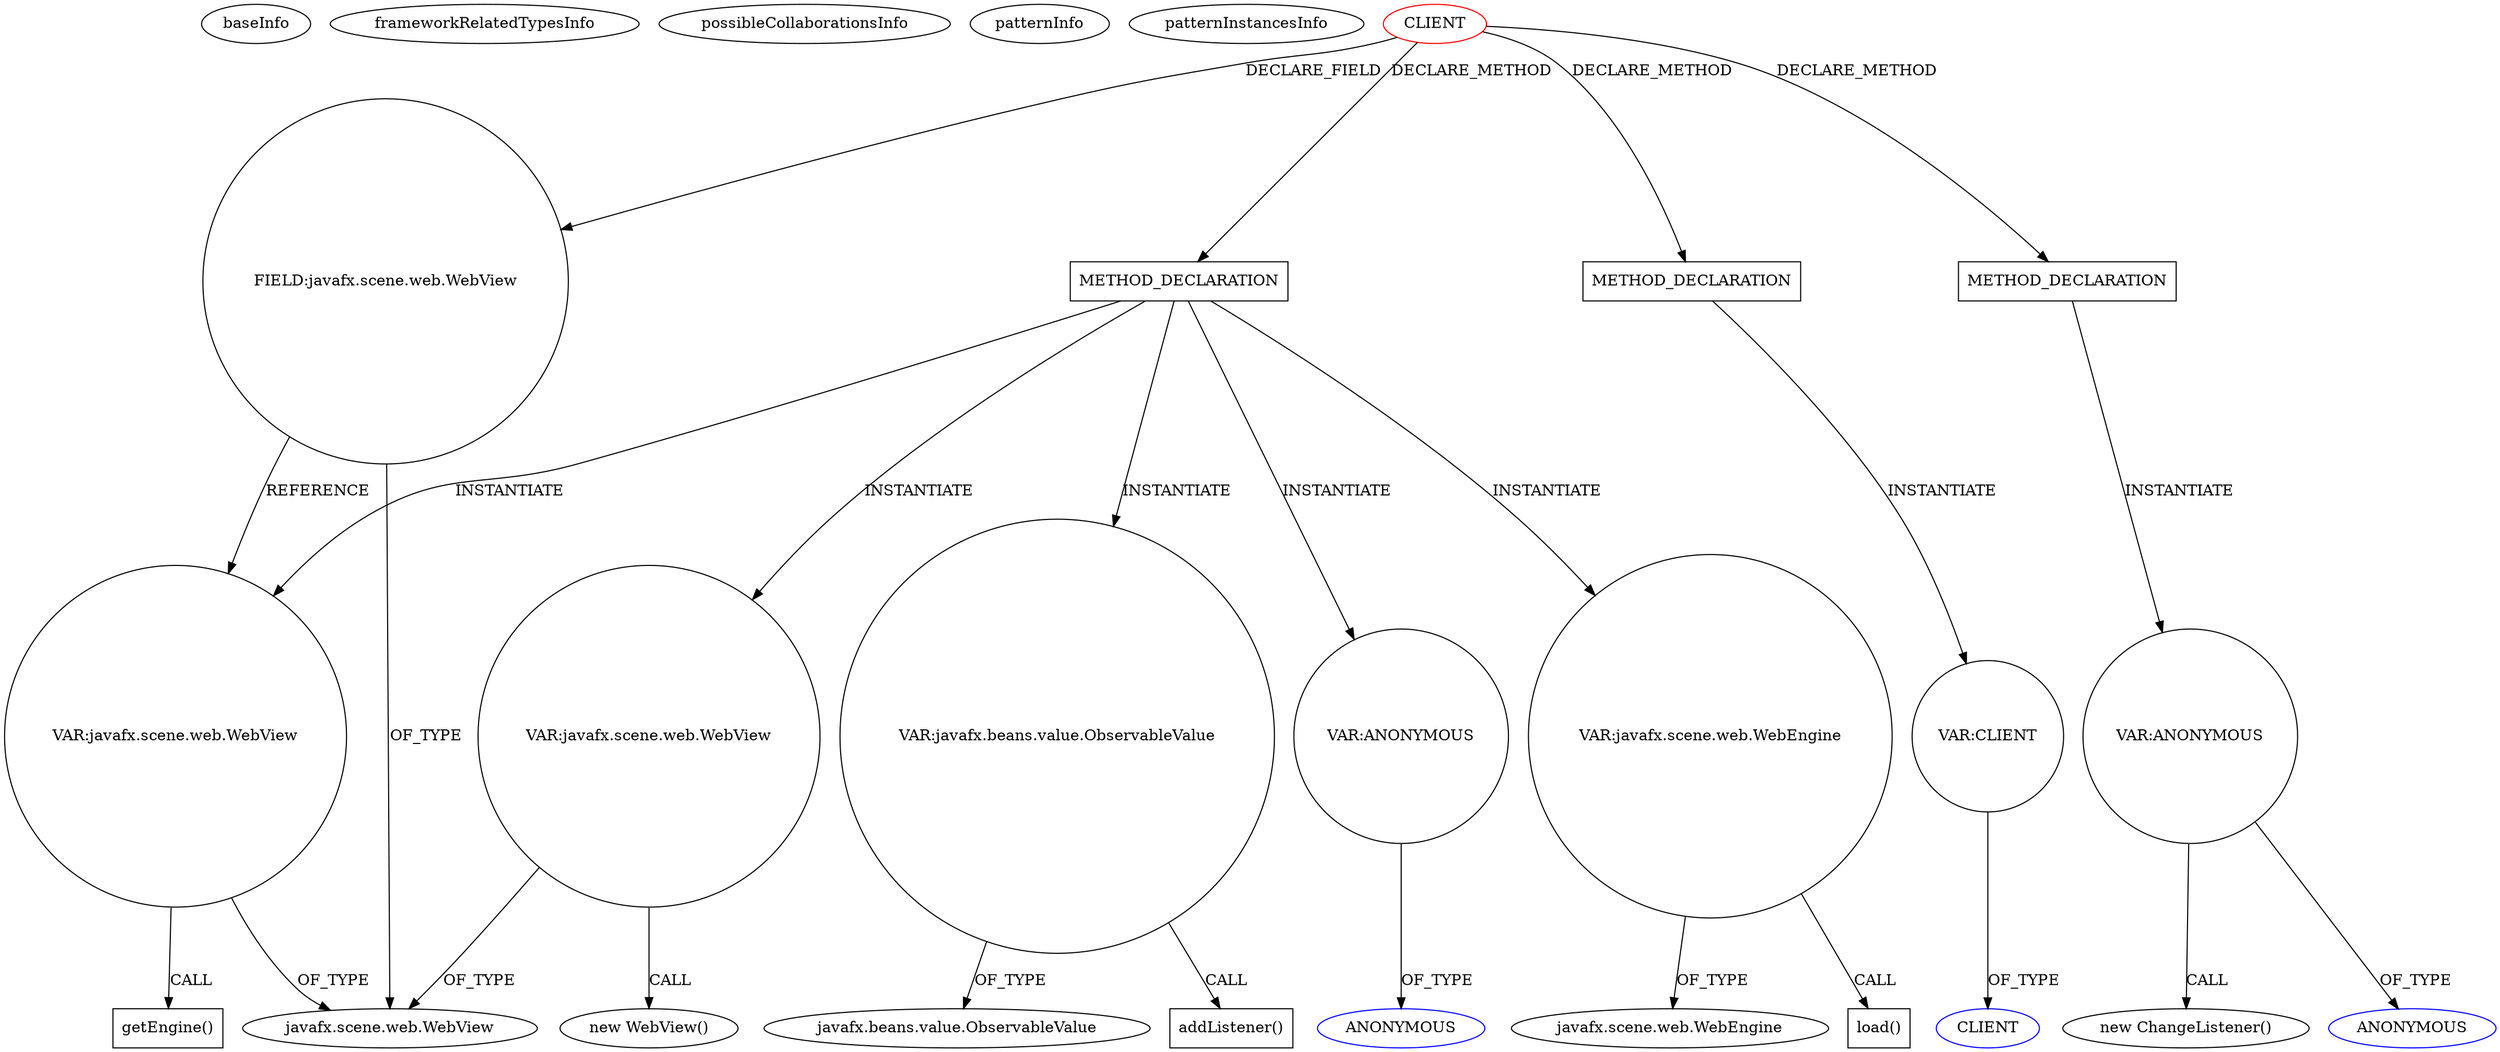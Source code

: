 digraph {
baseInfo[graphId=2090,category="pattern",isAnonymous=false,possibleRelation=false]
frameworkRelatedTypesInfo[]
possibleCollaborationsInfo[]
patternInfo[frequency=2.0,patternRootClient=0]
patternInstancesInfo[0="joelburget-miftiwac~/joelburget-miftiwac/miftiwac-master/src/MIFTIWAC.java~MIFTIWAC~3348",1="stepanovdg-VisualJadeMotionModel~/stepanovdg-VisualJadeMotionModel/VisualJadeMotionModel-master/src/by/bsu/kurs/stepanov/visualisation/GoogleMap.java~GoogleMap~4273"]
7[label="javafx.scene.web.WebView",vertexType="FRAMEWORK_CLASS_TYPE",isFrameworkType=false]
10[label="VAR:javafx.scene.web.WebView",vertexType="VARIABLE_EXPRESION",isFrameworkType=false,shape=circle]
12[label="VAR:javafx.scene.web.WebView",vertexType="VARIABLE_EXPRESION",isFrameworkType=false,shape=circle]
6[label="FIELD:javafx.scene.web.WebView",vertexType="FIELD_DECLARATION",isFrameworkType=false,shape=circle]
0[label="CLIENT",vertexType="ROOT_CLIENT_CLASS_DECLARATION",isFrameworkType=false,color=red]
9[label="new WebView()",vertexType="CONSTRUCTOR_CALL",isFrameworkType=false]
13[label="getEngine()",vertexType="INSIDE_CALL",isFrameworkType=false,shape=box]
8[label="METHOD_DECLARATION",vertexType="CLIENT_METHOD_DECLARATION",isFrameworkType=false,shape=box]
27[label="VAR:ANONYMOUS",vertexType="VARIABLE_EXPRESION",isFrameworkType=false,shape=circle]
28[label="ANONYMOUS",vertexType="REFERENCE_ANONYMOUS_DECLARATION",isFrameworkType=false,color=blue]
15[label="VAR:javafx.scene.web.WebEngine",vertexType="VARIABLE_EXPRESION",isFrameworkType=false,shape=circle]
16[label="load()",vertexType="INSIDE_CALL",isFrameworkType=false,shape=box]
5[label="javafx.scene.web.WebEngine",vertexType="FRAMEWORK_CLASS_TYPE",isFrameworkType=false]
63[label="METHOD_DECLARATION",vertexType="CLIENT_METHOD_DECLARATION",isFrameworkType=false,shape=box]
65[label="VAR:CLIENT",vertexType="VARIABLE_EXPRESION",isFrameworkType=false,shape=circle]
66[label="CLIENT",vertexType="REFERENCE_CLIENT_CLASS_DECLARATION",isFrameworkType=false,color=blue]
30[label="METHOD_DECLARATION",vertexType="CLIENT_METHOD_DECLARATION",isFrameworkType=false,shape=box]
41[label="VAR:ANONYMOUS",vertexType="VARIABLE_EXPRESION",isFrameworkType=false,shape=circle]
42[label="ANONYMOUS",vertexType="REFERENCE_ANONYMOUS_DECLARATION",isFrameworkType=false,color=blue]
40[label="new ChangeListener()",vertexType="CONSTRUCTOR_CALL",isFrameworkType=false]
18[label="VAR:javafx.beans.value.ObservableValue",vertexType="VARIABLE_EXPRESION",isFrameworkType=false,shape=circle]
20[label="javafx.beans.value.ObservableValue",vertexType="FRAMEWORK_INTERFACE_TYPE",isFrameworkType=false]
19[label="addListener()",vertexType="INSIDE_CALL",isFrameworkType=false,shape=box]
10->7[label="OF_TYPE"]
0->30[label="DECLARE_METHOD"]
18->19[label="CALL"]
30->41[label="INSTANTIATE"]
12->7[label="OF_TYPE"]
6->7[label="OF_TYPE"]
6->12[label="REFERENCE"]
10->9[label="CALL"]
8->27[label="INSTANTIATE"]
8->12[label="INSTANTIATE"]
8->18[label="INSTANTIATE"]
18->20[label="OF_TYPE"]
41->42[label="OF_TYPE"]
41->40[label="CALL"]
15->5[label="OF_TYPE"]
8->10[label="INSTANTIATE"]
8->15[label="INSTANTIATE"]
27->28[label="OF_TYPE"]
12->13[label="CALL"]
15->16[label="CALL"]
0->8[label="DECLARE_METHOD"]
0->63[label="DECLARE_METHOD"]
0->6[label="DECLARE_FIELD"]
63->65[label="INSTANTIATE"]
65->66[label="OF_TYPE"]
}
